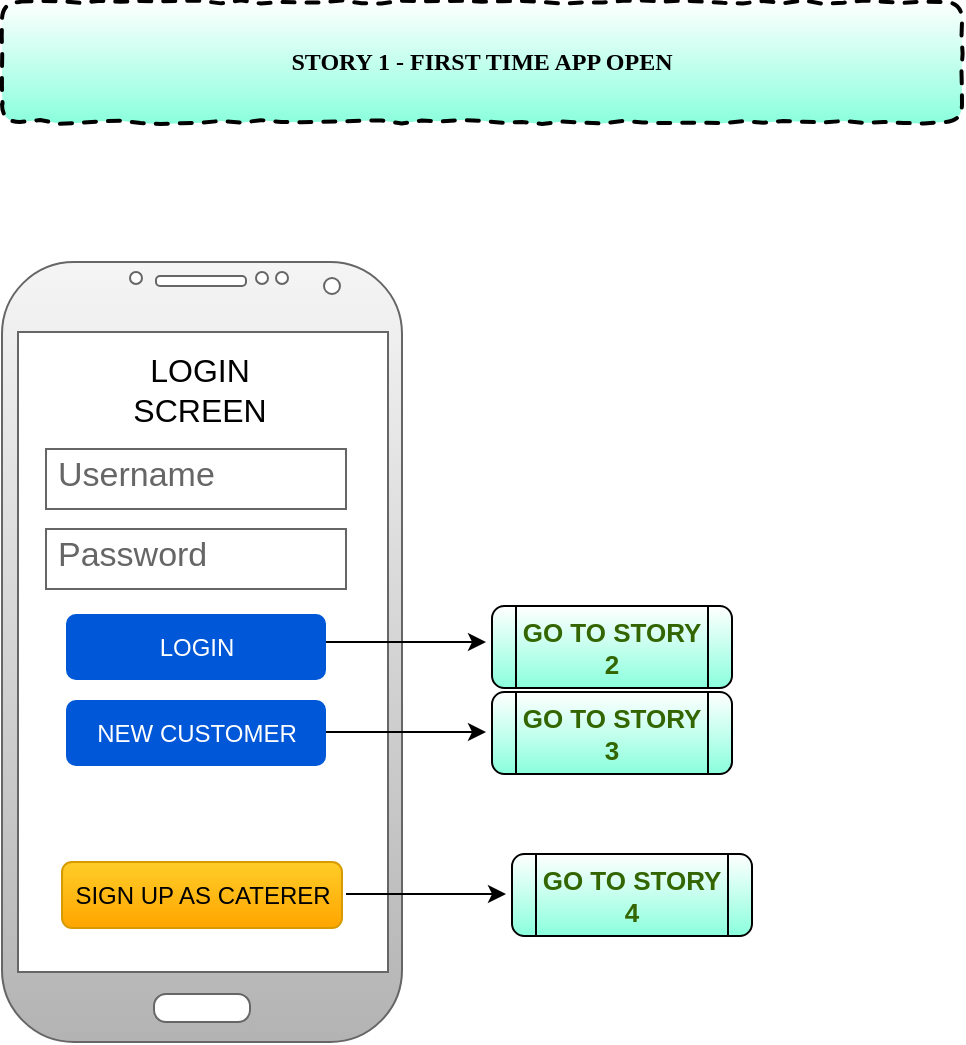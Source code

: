 <mxfile version="10.9.0" type="github"><diagram id="iE5OkRr_WU49nc2Oyl9i" name="Page-1"><mxGraphModel dx="1010" dy="582" grid="1" gridSize="10" guides="1" tooltips="1" connect="1" arrows="1" fold="1" page="1" pageScale="1" pageWidth="850" pageHeight="1100" math="0" shadow="0"><root><mxCell id="0"/><mxCell id="1" parent="0"/><mxCell id="sXPn4u6Et-X1XcgTyqAM-18" value="" style="verticalLabelPosition=bottom;verticalAlign=top;html=1;shadow=0;dashed=0;strokeWidth=1;shape=mxgraph.android.phone2;rounded=1;glass=0;fillColor=#f5f5f5;strokeColor=#666666;gradientColor=#b3b3b3;" parent="1" vertex="1"><mxGeometry x="60" y="140" width="200" height="390" as="geometry"/></mxCell><mxCell id="sXPn4u6Et-X1XcgTyqAM-25" value="STORY 1 - FIRST TIME APP OPEN" style="html=1;whiteSpace=wrap;comic=1;strokeWidth=2;fontFamily=Comic Sans MS;fontStyle=1;rounded=1;glass=0;dashed=1;gradientColor=#8AFFDC;" parent="1" vertex="1"><mxGeometry x="60" y="10" width="480" height="60" as="geometry"/></mxCell><mxCell id="sXPn4u6Et-X1XcgTyqAM-26" value="SIGN UP AS CATERER" style="rounded=1;fillColor=#ffcd28;align=center;strokeColor=#d79b00;html=1;fontSize=12;glass=0;gradientColor=#ffa500;" parent="1" vertex="1"><mxGeometry x="90" y="440" width="140" height="33" as="geometry"/></mxCell><mxCell id="sXPn4u6Et-X1XcgTyqAM-19" value="Username" style="strokeWidth=1;shadow=0;dashed=0;align=center;html=1;shape=mxgraph.mockup.text.textBox;fillColor=#ffffff;fontColor=#666666;align=left;fontSize=17;spacingLeft=4;spacingTop=-3;strokeColor=#666666;mainText=;rounded=1;glass=0;" parent="1" vertex="1"><mxGeometry x="82" y="233.5" width="150" height="30" as="geometry"/></mxCell><mxCell id="sXPn4u6Et-X1XcgTyqAM-20" value="Password" style="strokeWidth=1;shadow=0;dashed=0;align=center;html=1;shape=mxgraph.mockup.text.textBox;fillColor=#ffffff;fontColor=#666666;align=left;fontSize=17;spacingLeft=4;spacingTop=-3;strokeColor=#666666;mainText=;rounded=1;glass=0;" parent="1" vertex="1"><mxGeometry x="82" y="273.5" width="150" height="30" as="geometry"/></mxCell><mxCell id="sXPn4u6Et-X1XcgTyqAM-21" value="LOGIN" style="rounded=1;fillColor=#0057D8;align=center;strokeColor=none;html=1;fontColor=#ffffff;fontSize=12;glass=0;dashed=1;" parent="1" vertex="1"><mxGeometry x="92" y="316" width="130" height="33" as="geometry"/></mxCell><mxCell id="sXPn4u6Et-X1XcgTyqAM-29" value="LOGIN SCREEN" style="text;html=1;align=center;verticalAlign=middle;whiteSpace=wrap;rounded=0;glass=0;dashed=1;fontSize=16;" parent="1" vertex="1"><mxGeometry x="139" y="193.5" width="40" height="20" as="geometry"/></mxCell><mxCell id="aFnfOP__wa-PSJ44rCaU-1" value="NEW CUSTOMER" style="rounded=1;fillColor=#0057D8;align=center;strokeColor=none;html=1;fontColor=#ffffff;fontSize=12;glass=0;dashed=1;" vertex="1" parent="1"><mxGeometry x="92" y="359" width="130" height="33" as="geometry"/></mxCell><mxCell id="aFnfOP__wa-PSJ44rCaU-8" value="" style="endArrow=classic;html=1;fontSize=16;fontColor=#336600;" edge="1" parent="1"><mxGeometry width="50" height="50" relative="1" as="geometry"><mxPoint x="222" y="330" as="sourcePoint"/><mxPoint x="302" y="330" as="targetPoint"/></mxGeometry></mxCell><mxCell id="aFnfOP__wa-PSJ44rCaU-10" value="" style="endArrow=classic;html=1;fontSize=16;fontColor=#336600;" edge="1" parent="1"><mxGeometry width="50" height="50" relative="1" as="geometry"><mxPoint x="222" y="375" as="sourcePoint"/><mxPoint x="302" y="375" as="targetPoint"/></mxGeometry></mxCell><mxCell id="aFnfOP__wa-PSJ44rCaU-11" value="GO TO STORY 2" style="shape=process;whiteSpace=wrap;html=1;backgroundOutline=1;rounded=1;glass=0;strokeColor=#000000;gradientColor=#8AFFDC;fontSize=13;fontColor=#336600;fontStyle=1" vertex="1" parent="1"><mxGeometry x="305" y="312" width="120" height="41" as="geometry"/></mxCell><mxCell id="aFnfOP__wa-PSJ44rCaU-12" value="GO TO STORY 3" style="shape=process;whiteSpace=wrap;html=1;backgroundOutline=1;rounded=1;glass=0;strokeColor=#000000;gradientColor=#8AFFDC;fontSize=13;fontColor=#336600;fontStyle=1" vertex="1" parent="1"><mxGeometry x="305" y="355" width="120" height="41" as="geometry"/></mxCell><mxCell id="aFnfOP__wa-PSJ44rCaU-13" value="" style="endArrow=classic;html=1;fontSize=16;fontColor=#336600;" edge="1" parent="1"><mxGeometry width="50" height="50" relative="1" as="geometry"><mxPoint x="232" y="456" as="sourcePoint"/><mxPoint x="312" y="456" as="targetPoint"/></mxGeometry></mxCell><mxCell id="aFnfOP__wa-PSJ44rCaU-14" value="GO TO STORY 4" style="shape=process;whiteSpace=wrap;html=1;backgroundOutline=1;rounded=1;glass=0;strokeColor=#000000;gradientColor=#8AFFDC;fontSize=13;fontColor=#336600;fontStyle=1" vertex="1" parent="1"><mxGeometry x="315" y="436" width="120" height="41" as="geometry"/></mxCell></root></mxGraphModel></diagram></mxfile>
